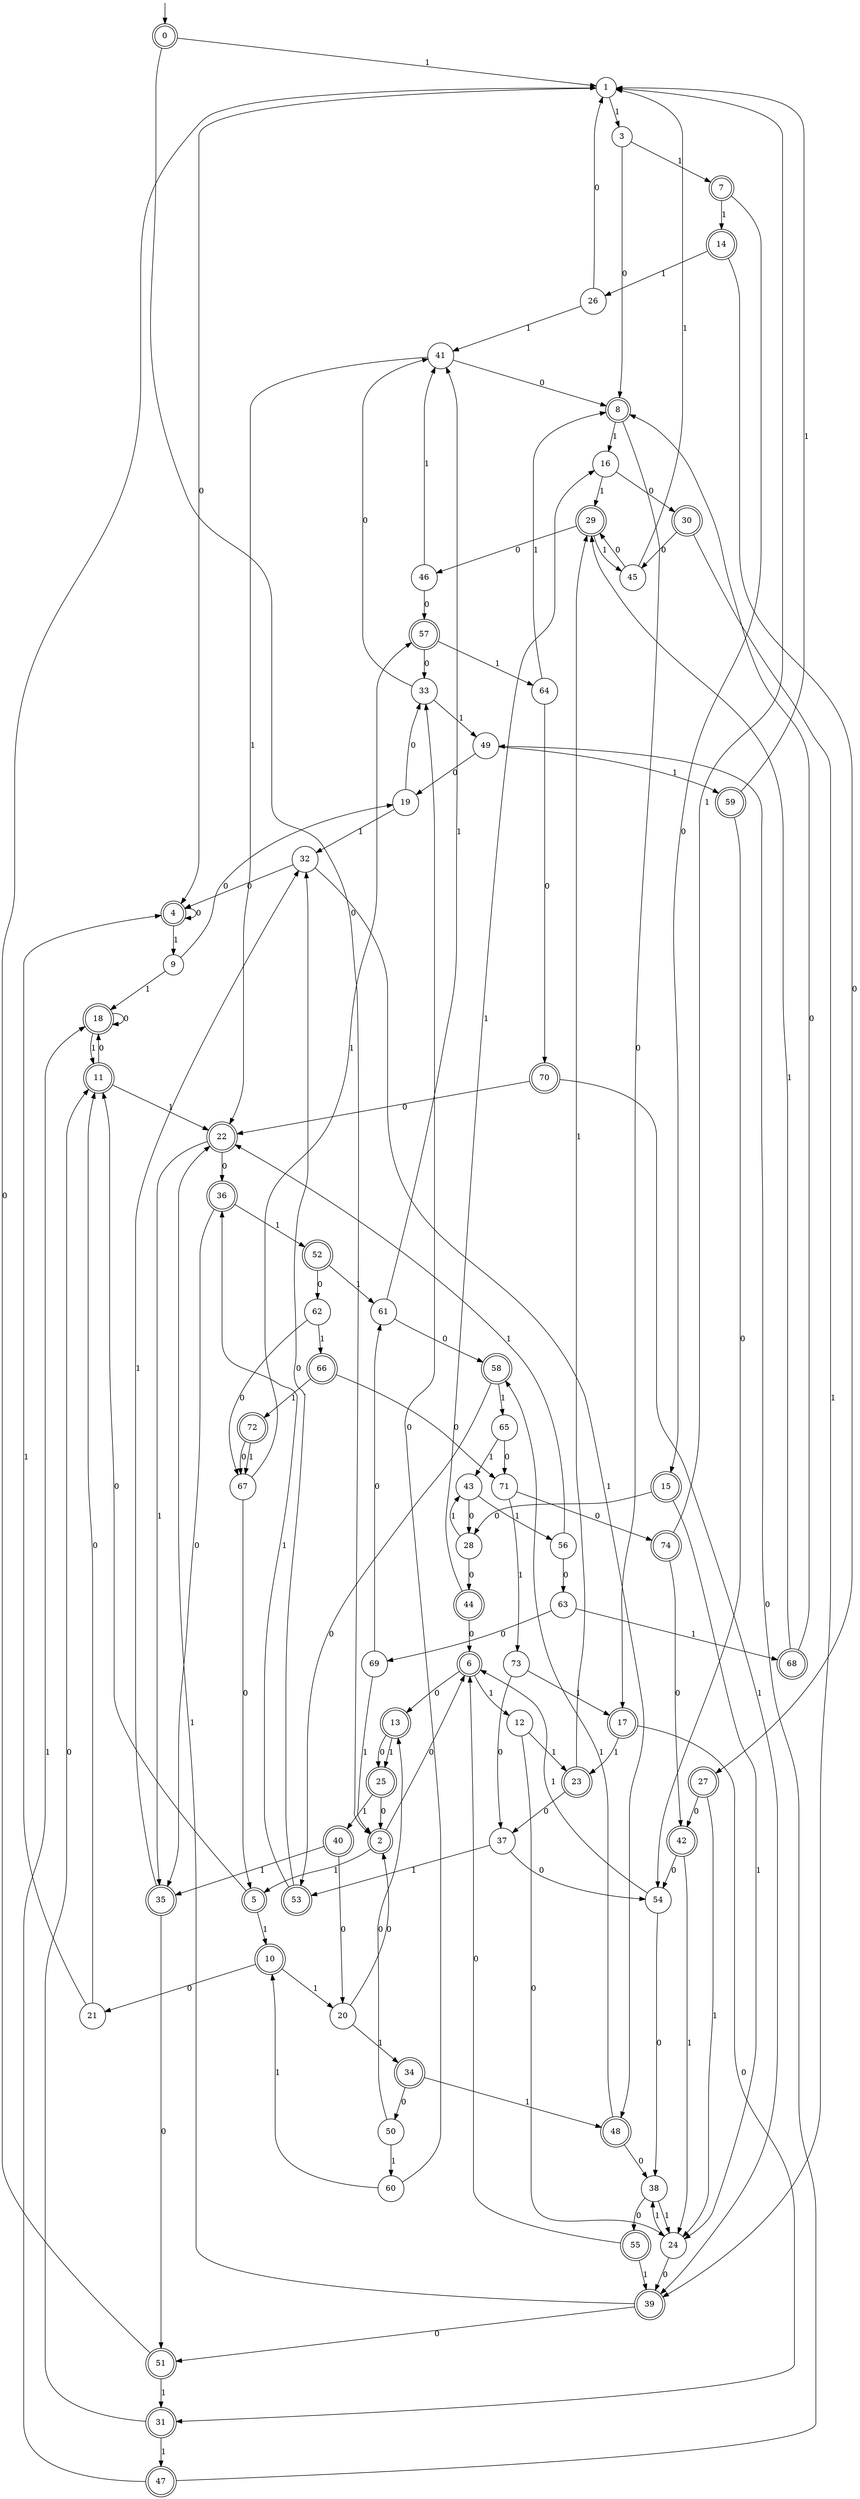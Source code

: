 digraph g {

	s0 [shape="doublecircle" label="0"];
	s1 [shape="circle" label="1"];
	s2 [shape="doublecircle" label="2"];
	s3 [shape="circle" label="3"];
	s4 [shape="doublecircle" label="4"];
	s5 [shape="doublecircle" label="5"];
	s6 [shape="doublecircle" label="6"];
	s7 [shape="doublecircle" label="7"];
	s8 [shape="doublecircle" label="8"];
	s9 [shape="circle" label="9"];
	s10 [shape="doublecircle" label="10"];
	s11 [shape="doublecircle" label="11"];
	s12 [shape="circle" label="12"];
	s13 [shape="doublecircle" label="13"];
	s14 [shape="doublecircle" label="14"];
	s15 [shape="doublecircle" label="15"];
	s16 [shape="circle" label="16"];
	s17 [shape="doublecircle" label="17"];
	s18 [shape="doublecircle" label="18"];
	s19 [shape="circle" label="19"];
	s20 [shape="circle" label="20"];
	s21 [shape="circle" label="21"];
	s22 [shape="doublecircle" label="22"];
	s23 [shape="doublecircle" label="23"];
	s24 [shape="circle" label="24"];
	s25 [shape="doublecircle" label="25"];
	s26 [shape="circle" label="26"];
	s27 [shape="doublecircle" label="27"];
	s28 [shape="circle" label="28"];
	s29 [shape="doublecircle" label="29"];
	s30 [shape="doublecircle" label="30"];
	s31 [shape="doublecircle" label="31"];
	s32 [shape="circle" label="32"];
	s33 [shape="circle" label="33"];
	s34 [shape="doublecircle" label="34"];
	s35 [shape="doublecircle" label="35"];
	s36 [shape="doublecircle" label="36"];
	s37 [shape="circle" label="37"];
	s38 [shape="circle" label="38"];
	s39 [shape="doublecircle" label="39"];
	s40 [shape="doublecircle" label="40"];
	s41 [shape="circle" label="41"];
	s42 [shape="doublecircle" label="42"];
	s43 [shape="circle" label="43"];
	s44 [shape="doublecircle" label="44"];
	s45 [shape="circle" label="45"];
	s46 [shape="circle" label="46"];
	s47 [shape="doublecircle" label="47"];
	s48 [shape="doublecircle" label="48"];
	s49 [shape="circle" label="49"];
	s50 [shape="circle" label="50"];
	s51 [shape="doublecircle" label="51"];
	s52 [shape="doublecircle" label="52"];
	s53 [shape="doublecircle" label="53"];
	s54 [shape="circle" label="54"];
	s55 [shape="doublecircle" label="55"];
	s56 [shape="circle" label="56"];
	s57 [shape="doublecircle" label="57"];
	s58 [shape="doublecircle" label="58"];
	s59 [shape="doublecircle" label="59"];
	s60 [shape="circle" label="60"];
	s61 [shape="circle" label="61"];
	s62 [shape="circle" label="62"];
	s63 [shape="circle" label="63"];
	s64 [shape="circle" label="64"];
	s65 [shape="circle" label="65"];
	s66 [shape="doublecircle" label="66"];
	s67 [shape="circle" label="67"];
	s68 [shape="doublecircle" label="68"];
	s69 [shape="circle" label="69"];
	s70 [shape="doublecircle" label="70"];
	s71 [shape="circle" label="71"];
	s72 [shape="doublecircle" label="72"];
	s73 [shape="circle" label="73"];
	s74 [shape="doublecircle" label="74"];
	s0 -> s1 [label="1"];
	s0 -> s2 [label="0"];
	s1 -> s3 [label="1"];
	s1 -> s4 [label="0"];
	s2 -> s5 [label="1"];
	s2 -> s6 [label="0"];
	s3 -> s7 [label="1"];
	s3 -> s8 [label="0"];
	s4 -> s9 [label="1"];
	s4 -> s4 [label="0"];
	s5 -> s10 [label="1"];
	s5 -> s11 [label="0"];
	s6 -> s12 [label="1"];
	s6 -> s13 [label="0"];
	s7 -> s14 [label="1"];
	s7 -> s15 [label="0"];
	s8 -> s16 [label="1"];
	s8 -> s17 [label="0"];
	s9 -> s18 [label="1"];
	s9 -> s19 [label="0"];
	s10 -> s20 [label="1"];
	s10 -> s21 [label="0"];
	s11 -> s22 [label="1"];
	s11 -> s18 [label="0"];
	s12 -> s23 [label="1"];
	s12 -> s24 [label="0"];
	s13 -> s25 [label="1"];
	s13 -> s25 [label="0"];
	s14 -> s26 [label="1"];
	s14 -> s27 [label="0"];
	s15 -> s24 [label="1"];
	s15 -> s28 [label="0"];
	s16 -> s29 [label="1"];
	s16 -> s30 [label="0"];
	s17 -> s23 [label="1"];
	s17 -> s31 [label="0"];
	s18 -> s11 [label="1"];
	s18 -> s18 [label="0"];
	s19 -> s32 [label="1"];
	s19 -> s33 [label="0"];
	s20 -> s34 [label="1"];
	s20 -> s2 [label="0"];
	s21 -> s4 [label="1"];
	s21 -> s11 [label="0"];
	s22 -> s35 [label="1"];
	s22 -> s36 [label="0"];
	s23 -> s29 [label="1"];
	s23 -> s37 [label="0"];
	s24 -> s38 [label="1"];
	s24 -> s39 [label="0"];
	s25 -> s40 [label="1"];
	s25 -> s2 [label="0"];
	s26 -> s41 [label="1"];
	s26 -> s1 [label="0"];
	s27 -> s24 [label="1"];
	s27 -> s42 [label="0"];
	s28 -> s43 [label="1"];
	s28 -> s44 [label="0"];
	s29 -> s45 [label="1"];
	s29 -> s46 [label="0"];
	s30 -> s39 [label="1"];
	s30 -> s45 [label="0"];
	s31 -> s47 [label="1"];
	s31 -> s11 [label="0"];
	s32 -> s48 [label="1"];
	s32 -> s4 [label="0"];
	s33 -> s49 [label="1"];
	s33 -> s41 [label="0"];
	s34 -> s48 [label="1"];
	s34 -> s50 [label="0"];
	s35 -> s32 [label="1"];
	s35 -> s51 [label="0"];
	s36 -> s52 [label="1"];
	s36 -> s35 [label="0"];
	s37 -> s53 [label="1"];
	s37 -> s54 [label="0"];
	s38 -> s24 [label="1"];
	s38 -> s55 [label="0"];
	s39 -> s22 [label="1"];
	s39 -> s51 [label="0"];
	s40 -> s35 [label="1"];
	s40 -> s20 [label="0"];
	s41 -> s22 [label="1"];
	s41 -> s8 [label="0"];
	s42 -> s24 [label="1"];
	s42 -> s54 [label="0"];
	s43 -> s56 [label="1"];
	s43 -> s28 [label="0"];
	s44 -> s16 [label="1"];
	s44 -> s6 [label="0"];
	s45 -> s1 [label="1"];
	s45 -> s29 [label="0"];
	s46 -> s41 [label="1"];
	s46 -> s57 [label="0"];
	s47 -> s18 [label="1"];
	s47 -> s49 [label="0"];
	s48 -> s58 [label="1"];
	s48 -> s38 [label="0"];
	s49 -> s59 [label="1"];
	s49 -> s19 [label="0"];
	s50 -> s60 [label="1"];
	s50 -> s13 [label="0"];
	s51 -> s31 [label="1"];
	s51 -> s1 [label="0"];
	s52 -> s61 [label="1"];
	s52 -> s62 [label="0"];
	s53 -> s36 [label="1"];
	s53 -> s32 [label="0"];
	s54 -> s6 [label="1"];
	s54 -> s38 [label="0"];
	s55 -> s39 [label="1"];
	s55 -> s6 [label="0"];
	s56 -> s22 [label="1"];
	s56 -> s63 [label="0"];
	s57 -> s64 [label="1"];
	s57 -> s33 [label="0"];
	s58 -> s65 [label="1"];
	s58 -> s53 [label="0"];
	s59 -> s1 [label="1"];
	s59 -> s54 [label="0"];
	s60 -> s10 [label="1"];
	s60 -> s33 [label="0"];
	s61 -> s41 [label="1"];
	s61 -> s58 [label="0"];
	s62 -> s66 [label="1"];
	s62 -> s67 [label="0"];
	s63 -> s68 [label="1"];
	s63 -> s69 [label="0"];
	s64 -> s8 [label="1"];
	s64 -> s70 [label="0"];
	s65 -> s43 [label="1"];
	s65 -> s71 [label="0"];
	s66 -> s72 [label="1"];
	s66 -> s71 [label="0"];
	s67 -> s57 [label="1"];
	s67 -> s5 [label="0"];
	s68 -> s29 [label="1"];
	s68 -> s8 [label="0"];
	s69 -> s2 [label="1"];
	s69 -> s61 [label="0"];
	s70 -> s39 [label="1"];
	s70 -> s22 [label="0"];
	s71 -> s73 [label="1"];
	s71 -> s74 [label="0"];
	s72 -> s67 [label="1"];
	s72 -> s67 [label="0"];
	s73 -> s17 [label="1"];
	s73 -> s37 [label="0"];
	s74 -> s1 [label="1"];
	s74 -> s42 [label="0"];

__start0 [label="" shape="none" width="0" height="0"];
__start0 -> s0;

}
